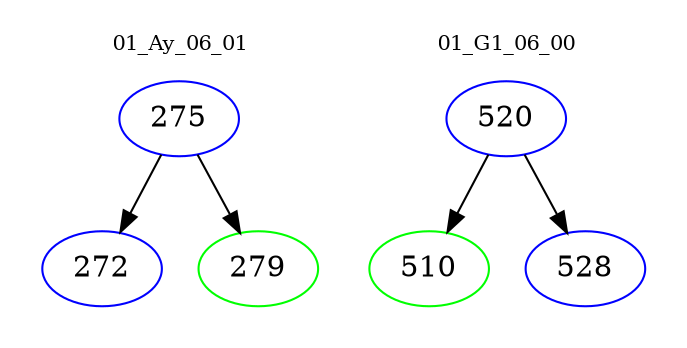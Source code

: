 digraph{
subgraph cluster_0 {
color = white
label = "01_Ay_06_01";
fontsize=10;
T0_275 [label="275", color="blue"]
T0_275 -> T0_272 [color="black"]
T0_272 [label="272", color="blue"]
T0_275 -> T0_279 [color="black"]
T0_279 [label="279", color="green"]
}
subgraph cluster_1 {
color = white
label = "01_G1_06_00";
fontsize=10;
T1_520 [label="520", color="blue"]
T1_520 -> T1_510 [color="black"]
T1_510 [label="510", color="green"]
T1_520 -> T1_528 [color="black"]
T1_528 [label="528", color="blue"]
}
}
